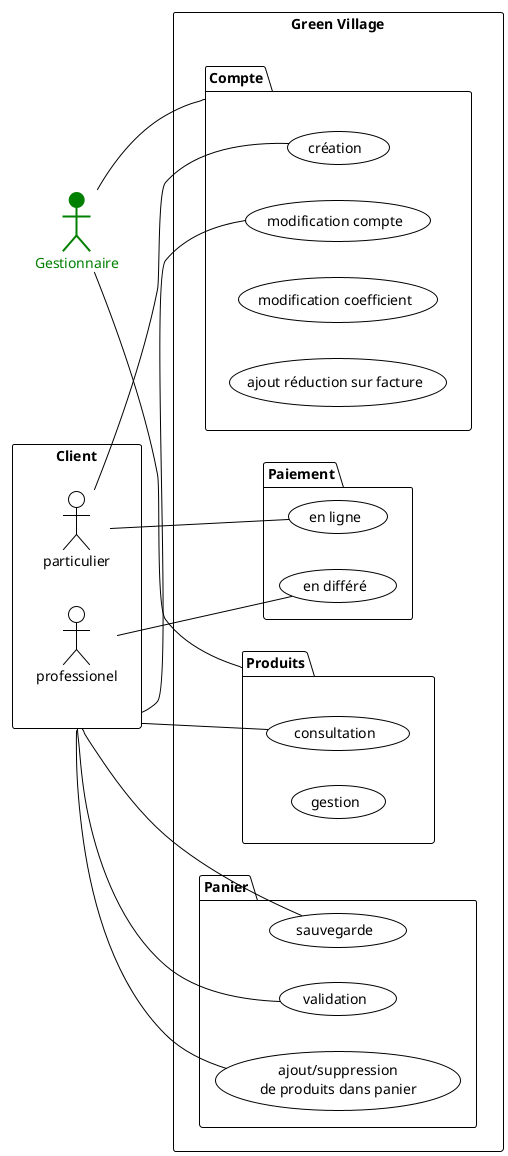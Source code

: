 @startuml

!theme plain
'skinparam actorStyle hollow
left to right direction

actor Gestionnaire as G #green;line:green;line.bold;text:green
rectangle Client as C {
  :particulier: as Par
  :professionel: as Pro
}

rectangle "Green Village" {

  package Produits as P {
    C -- (consultation)
    (gestion)
  } 

  package "Panier" {
    C -- (ajout/suppression\nde produits dans panier)
    C -- (sauvegarde)
    C -- (validation)
  }

  package "Paiement" {
    Par -- (en ligne)
    Pro -- (en différé)
  }

  package "Compte" as CP {

     Par -- (création)
     C -- (modification compte)
     (modification coefficient)
     (ajout réduction sur facture)
  }
}

G -- CP
G -- P

@enduml
